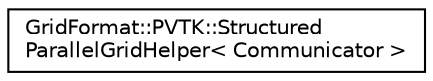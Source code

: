 digraph "Graphical Class Hierarchy"
{
 // LATEX_PDF_SIZE
  edge [fontname="Helvetica",fontsize="10",labelfontname="Helvetica",labelfontsize="10"];
  node [fontname="Helvetica",fontsize="10",shape=record];
  rankdir="LR";
  Node0 [label="GridFormat::PVTK::Structured\lParallelGridHelper\< Communicator \>",height=0.2,width=0.4,color="black", fillcolor="white", style="filled",URL="$classGridFormat_1_1PVTK_1_1StructuredParallelGridHelper.html",tooltip=" "];
}
